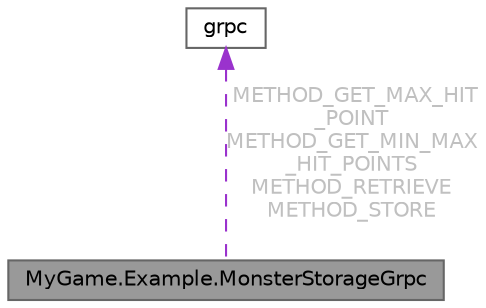 digraph "MyGame.Example.MonsterStorageGrpc"
{
 // LATEX_PDF_SIZE
  bgcolor="transparent";
  edge [fontname=Helvetica,fontsize=10,labelfontname=Helvetica,labelfontsize=10];
  node [fontname=Helvetica,fontsize=10,shape=box,height=0.2,width=0.4];
  Node1 [id="Node000001",label="MyGame.Example.MonsterStorageGrpc",height=0.2,width=0.4,color="gray40", fillcolor="grey60", style="filled", fontcolor="black",tooltip=" "];
  Node2 -> Node1 [id="edge1_Node000001_Node000002",dir="back",color="darkorchid3",style="dashed",tooltip=" ",label=" METHOD_GET_MAX_HIT\l_POINT\nMETHOD_GET_MIN_MAX\l_HIT_POINTS\nMETHOD_RETRIEVE\nMETHOD_STORE",fontcolor="grey" ];
  Node2 [id="Node000002",label="grpc",height=0.2,width=0.4,color="gray40", fillcolor="white", style="filled",tooltip=" "];
}
